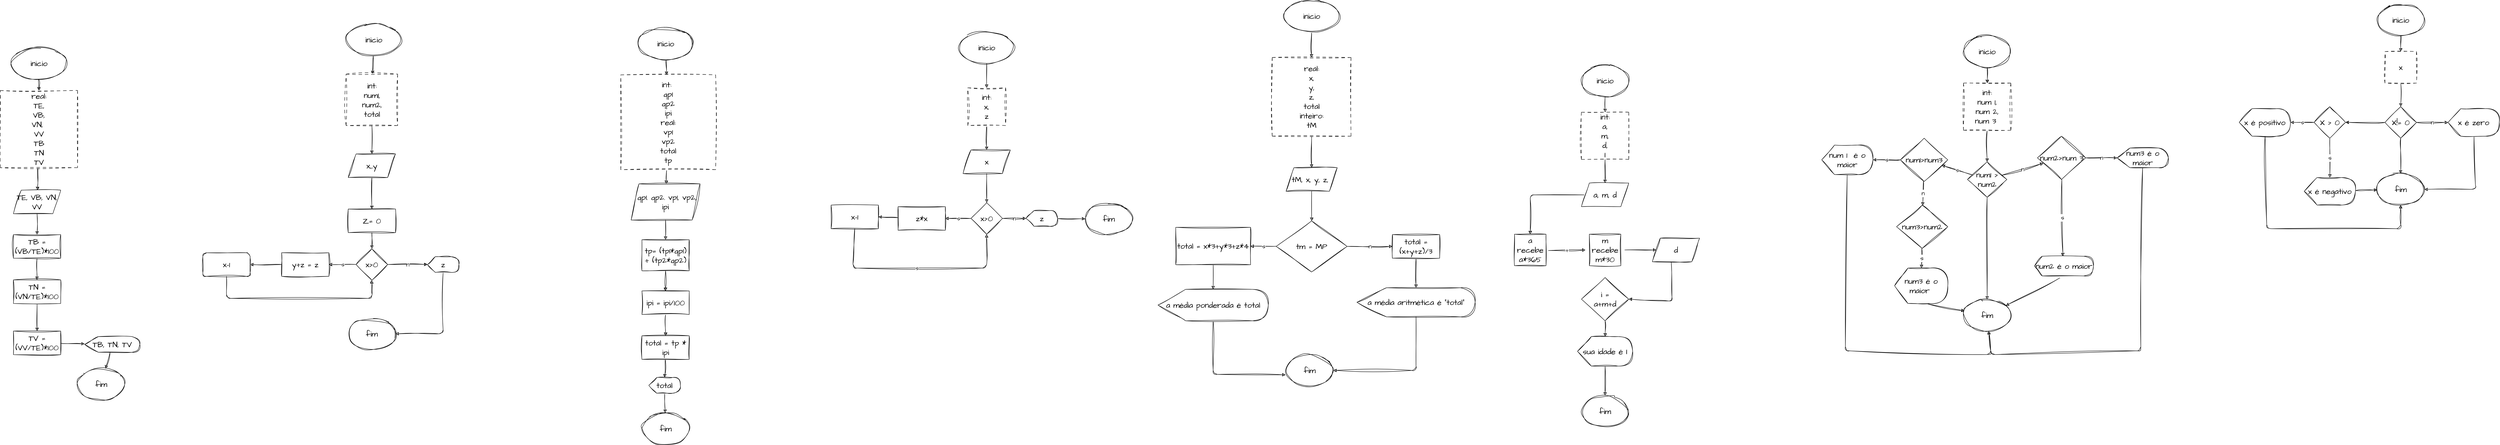 <mxfile>
    <diagram id="sGymPp60y_wfpJxGPHa7" name="Página-1">
        <mxGraphModel dx="8464" dy="2225" grid="1" gridSize="10" guides="1" tooltips="1" connect="1" arrows="1" fold="1" page="1" pageScale="1" pageWidth="827" pageHeight="1169" math="0" shadow="0">
            <root>
                <mxCell id="0"/>
                <mxCell id="1" parent="0"/>
                <mxCell id="48" value="" style="edgeStyle=none;sketch=1;hachureGap=4;jiggle=2;curveFitting=1;html=1;fontFamily=Architects Daughter;fontSource=https%3A%2F%2Ffonts.googleapis.com%2Fcss%3Ffamily%3DArchitects%2BDaughter;fontSize=16;" parent="1" source="24" target="47" edge="1">
                    <mxGeometry relative="1" as="geometry"/>
                </mxCell>
                <mxCell id="24" value="inicio" style="ellipse;whiteSpace=wrap;html=1;sketch=1;hachureGap=4;jiggle=2;curveFitting=1;fontFamily=Architects Daughter;fontSource=https%3A%2F%2Ffonts.googleapis.com%2Fcss%3Ffamily%3DArchitects%2BDaughter;fontSize=20;" parent="1" vertex="1">
                    <mxGeometry x="-210" y="-30" width="120" height="80" as="geometry"/>
                </mxCell>
                <mxCell id="25" value="fim" style="ellipse;whiteSpace=wrap;html=1;sketch=1;hachureGap=4;jiggle=2;curveFitting=1;fontFamily=Architects Daughter;fontSource=https%3A%2F%2Ffonts.googleapis.com%2Fcss%3Ffamily%3DArchitects%2BDaughter;fontSize=20;" parent="1" vertex="1">
                    <mxGeometry x="-210" y="400" width="120" height="80" as="geometry"/>
                </mxCell>
                <mxCell id="29" value="n" style="edgeStyle=none;sketch=1;hachureGap=4;jiggle=2;curveFitting=1;html=1;fontFamily=Architects Daughter;fontSource=https%3A%2F%2Ffonts.googleapis.com%2Fcss%3Ffamily%3DArchitects%2BDaughter;fontSize=16;" parent="1" source="31" edge="1">
                    <mxGeometry relative="1" as="geometry">
                        <mxPoint x="-30.0" y="270" as="targetPoint"/>
                    </mxGeometry>
                </mxCell>
                <mxCell id="30" value="" style="edgeStyle=none;sketch=1;hachureGap=4;jiggle=2;curveFitting=1;html=1;fontFamily=Architects Daughter;fontSource=https%3A%2F%2Ffonts.googleapis.com%2Fcss%3Ffamily%3DArchitects%2BDaughter;fontSize=16;" parent="1" source="31" target="25" edge="1">
                    <mxGeometry relative="1" as="geometry"/>
                </mxCell>
                <mxCell id="80" value="" style="edgeStyle=none;sketch=1;hachureGap=4;jiggle=2;curveFitting=1;html=1;fontFamily=Architects Daughter;fontSource=https%3A%2F%2Ffonts.googleapis.com%2Fcss%3Ffamily%3DArchitects%2BDaughter;fontSize=16;" parent="1" source="31" target="79" edge="1">
                    <mxGeometry relative="1" as="geometry"/>
                </mxCell>
                <mxCell id="31" value="X!= 0" style="rhombus;whiteSpace=wrap;html=1;sketch=1;hachureGap=4;jiggle=2;curveFitting=1;fontFamily=Architects Daughter;fontSource=https%3A%2F%2Ffonts.googleapis.com%2Fcss%3Ffamily%3DArchitects%2BDaughter;fontSize=20;" parent="1" vertex="1">
                    <mxGeometry x="-190" y="230" width="80" height="80" as="geometry"/>
                </mxCell>
                <mxCell id="58" value="" style="edgeStyle=none;sketch=1;hachureGap=4;jiggle=2;curveFitting=1;html=1;fontFamily=Architects Daughter;fontSource=https%3A%2F%2Ffonts.googleapis.com%2Fcss%3Ffamily%3DArchitects%2BDaughter;fontSize=16;" parent="1" source="43" edge="1">
                    <mxGeometry relative="1" as="geometry">
                        <mxPoint x="-150" y="480" as="targetPoint"/>
                        <Array as="points">
                            <mxPoint x="-490" y="540"/>
                            <mxPoint x="-150" y="540"/>
                        </Array>
                    </mxGeometry>
                </mxCell>
                <mxCell id="43" value="x é positivo" style="shape=display;whiteSpace=wrap;html=1;sketch=1;hachureGap=4;jiggle=2;curveFitting=1;fontFamily=Architects Daughter;fontSource=https%3A%2F%2Ffonts.googleapis.com%2Fcss%3Ffamily%3DArchitects%2BDaughter;fontSize=20;" parent="1" vertex="1">
                    <mxGeometry x="-560" y="235" width="130" height="70" as="geometry"/>
                </mxCell>
                <mxCell id="56" value="" style="edgeStyle=none;sketch=1;hachureGap=4;jiggle=2;curveFitting=1;html=1;fontFamily=Architects Daughter;fontSource=https%3A%2F%2Ffonts.googleapis.com%2Fcss%3Ffamily%3DArchitects%2BDaughter;fontSize=16;entryX=1;entryY=0.5;entryDx=0;entryDy=0;" parent="1" source="46" target="25" edge="1">
                    <mxGeometry relative="1" as="geometry">
                        <mxPoint x="35" y="390" as="targetPoint"/>
                        <Array as="points">
                            <mxPoint x="40" y="440"/>
                        </Array>
                    </mxGeometry>
                </mxCell>
                <mxCell id="46" value="x é zero" style="shape=display;whiteSpace=wrap;html=1;sketch=1;hachureGap=4;jiggle=2;curveFitting=1;fontFamily=Architects Daughter;fontSource=https%3A%2F%2Ffonts.googleapis.com%2Fcss%3Ffamily%3DArchitects%2BDaughter;fontSize=20;" parent="1" vertex="1">
                    <mxGeometry x="-30" y="235" width="130" height="70" as="geometry"/>
                </mxCell>
                <mxCell id="49" value="" style="edgeStyle=none;sketch=1;hachureGap=4;jiggle=2;curveFitting=1;html=1;fontFamily=Architects Daughter;fontSource=https%3A%2F%2Ffonts.googleapis.com%2Fcss%3Ffamily%3DArchitects%2BDaughter;fontSize=16;" parent="1" source="47" target="31" edge="1">
                    <mxGeometry relative="1" as="geometry"/>
                </mxCell>
                <mxCell id="47" value="x" style="whiteSpace=wrap;html=1;aspect=fixed;dashed=1;dashPattern=8 8;sketch=1;hachureGap=4;jiggle=2;curveFitting=1;fontFamily=Architects Daughter;fontSource=https%3A%2F%2Ffonts.googleapis.com%2Fcss%3Ffamily%3DArchitects%2BDaughter;fontSize=20;" parent="1" vertex="1">
                    <mxGeometry x="-190" y="90" width="80" height="80" as="geometry"/>
                </mxCell>
                <mxCell id="59" value="" style="edgeStyle=none;sketch=1;hachureGap=4;jiggle=2;curveFitting=1;html=1;fontFamily=Architects Daughter;fontSource=https%3A%2F%2Ffonts.googleapis.com%2Fcss%3Ffamily%3DArchitects%2BDaughter;fontSize=16;" parent="1" source="60" target="76" edge="1">
                    <mxGeometry relative="1" as="geometry"/>
                </mxCell>
                <mxCell id="60" value="inicio" style="ellipse;whiteSpace=wrap;html=1;sketch=1;hachureGap=4;jiggle=2;curveFitting=1;fontFamily=Architects Daughter;fontSource=https%3A%2F%2Ffonts.googleapis.com%2Fcss%3Ffamily%3DArchitects%2BDaughter;fontSize=20;" parent="1" vertex="1">
                    <mxGeometry x="-1260" y="50" width="120" height="80" as="geometry"/>
                </mxCell>
                <mxCell id="61" value="fim" style="ellipse;whiteSpace=wrap;html=1;sketch=1;hachureGap=4;jiggle=2;curveFitting=1;fontFamily=Architects Daughter;fontSource=https%3A%2F%2Ffonts.googleapis.com%2Fcss%3Ffamily%3DArchitects%2BDaughter;fontSize=20;" parent="1" vertex="1">
                    <mxGeometry x="-1260" y="720" width="120" height="80" as="geometry"/>
                </mxCell>
                <mxCell id="64" value="" style="edgeStyle=none;sketch=1;hachureGap=4;jiggle=2;curveFitting=1;html=1;fontFamily=Architects Daughter;fontSource=https%3A%2F%2Ffonts.googleapis.com%2Fcss%3Ffamily%3DArchitects%2BDaughter;fontSize=16;" parent="1" source="65" target="61" edge="1">
                    <mxGeometry relative="1" as="geometry"/>
                </mxCell>
                <mxCell id="91" value="s" style="edgeStyle=none;sketch=1;hachureGap=4;jiggle=2;curveFitting=1;html=1;fontFamily=Architects Daughter;fontSource=https%3A%2F%2Ffonts.googleapis.com%2Fcss%3Ffamily%3DArchitects%2BDaughter;fontSize=16;" parent="1" source="65" target="90" edge="1">
                    <mxGeometry relative="1" as="geometry"/>
                </mxCell>
                <mxCell id="104" value="n" style="edgeStyle=none;sketch=1;hachureGap=4;jiggle=2;curveFitting=1;html=1;fontFamily=Architects Daughter;fontSource=https%3A%2F%2Ffonts.googleapis.com%2Fcss%3Ffamily%3DArchitects%2BDaughter;fontSize=16;" parent="1" source="65" target="103" edge="1">
                    <mxGeometry relative="1" as="geometry"/>
                </mxCell>
                <mxCell id="65" value="num1 &amp;gt; num2" style="rhombus;whiteSpace=wrap;html=1;sketch=1;hachureGap=4;jiggle=2;curveFitting=1;fontFamily=Architects Daughter;fontSource=https%3A%2F%2Ffonts.googleapis.com%2Fcss%3Ffamily%3DArchitects%2BDaughter;fontSize=20;" parent="1" vertex="1">
                    <mxGeometry x="-1250" y="370" width="100" height="90" as="geometry"/>
                </mxCell>
                <mxCell id="75" value="" style="edgeStyle=none;sketch=1;hachureGap=4;jiggle=2;curveFitting=1;html=1;fontFamily=Architects Daughter;fontSource=https%3A%2F%2Ffonts.googleapis.com%2Fcss%3Ffamily%3DArchitects%2BDaughter;fontSize=16;" parent="1" source="76" target="65" edge="1">
                    <mxGeometry relative="1" as="geometry"/>
                </mxCell>
                <mxCell id="76" value="int: &lt;br&gt;num 1,&lt;br&gt;num 2, &lt;br&gt;num 3&amp;nbsp;" style="whiteSpace=wrap;html=1;aspect=fixed;dashed=1;dashPattern=8 8;sketch=1;hachureGap=4;jiggle=2;curveFitting=1;fontFamily=Architects Daughter;fontSource=https%3A%2F%2Ffonts.googleapis.com%2Fcss%3Ffamily%3DArchitects%2BDaughter;fontSize=20;" parent="1" vertex="1">
                    <mxGeometry x="-1260" y="170" width="120" height="120" as="geometry"/>
                </mxCell>
                <mxCell id="81" value="s" style="edgeStyle=none;sketch=1;hachureGap=4;jiggle=2;curveFitting=1;html=1;fontFamily=Architects Daughter;fontSource=https%3A%2F%2Ffonts.googleapis.com%2Fcss%3Ffamily%3DArchitects%2BDaughter;fontSize=16;" parent="1" source="79" target="43" edge="1">
                    <mxGeometry relative="1" as="geometry"/>
                </mxCell>
                <mxCell id="86" value="s" style="edgeStyle=none;sketch=1;hachureGap=4;jiggle=2;curveFitting=1;html=1;fontFamily=Architects Daughter;fontSource=https%3A%2F%2Ffonts.googleapis.com%2Fcss%3Ffamily%3DArchitects%2BDaughter;fontSize=16;" parent="1" source="79" target="85" edge="1">
                    <mxGeometry relative="1" as="geometry"/>
                </mxCell>
                <mxCell id="79" value="X &amp;gt; 0" style="rhombus;whiteSpace=wrap;html=1;sketch=1;hachureGap=4;jiggle=2;curveFitting=1;fontFamily=Architects Daughter;fontSource=https%3A%2F%2Ffonts.googleapis.com%2Fcss%3Ffamily%3DArchitects%2BDaughter;fontSize=20;" parent="1" vertex="1">
                    <mxGeometry x="-370" y="230" width="80" height="80" as="geometry"/>
                </mxCell>
                <mxCell id="87" value="" style="edgeStyle=none;sketch=1;hachureGap=4;jiggle=2;curveFitting=1;html=1;fontFamily=Architects Daughter;fontSource=https%3A%2F%2Ffonts.googleapis.com%2Fcss%3Ffamily%3DArchitects%2BDaughter;fontSize=16;" parent="1" source="85" target="25" edge="1">
                    <mxGeometry relative="1" as="geometry"/>
                </mxCell>
                <mxCell id="85" value="x é negativo" style="shape=display;whiteSpace=wrap;html=1;sketch=1;hachureGap=4;jiggle=2;curveFitting=1;fontFamily=Architects Daughter;fontSource=https%3A%2F%2Ffonts.googleapis.com%2Fcss%3Ffamily%3DArchitects%2BDaughter;fontSize=20;" parent="1" vertex="1">
                    <mxGeometry x="-395" y="410" width="130" height="70" as="geometry"/>
                </mxCell>
                <mxCell id="94" value="s" style="edgeStyle=none;sketch=1;hachureGap=4;jiggle=2;curveFitting=1;html=1;fontFamily=Architects Daughter;fontSource=https%3A%2F%2Ffonts.googleapis.com%2Fcss%3Ffamily%3DArchitects%2BDaughter;fontSize=16;" parent="1" source="90" target="111" edge="1">
                    <mxGeometry relative="1" as="geometry">
                        <mxPoint x="-1500" y="365" as="targetPoint"/>
                    </mxGeometry>
                </mxCell>
                <mxCell id="98" value="n" style="edgeStyle=none;sketch=1;hachureGap=4;jiggle=2;curveFitting=1;html=1;fontFamily=Architects Daughter;fontSource=https%3A%2F%2Ffonts.googleapis.com%2Fcss%3Ffamily%3DArchitects%2BDaughter;fontSize=16;" parent="1" source="90" target="97" edge="1">
                    <mxGeometry relative="1" as="geometry"/>
                </mxCell>
                <mxCell id="90" value="num1&amp;gt;num3" style="rhombus;whiteSpace=wrap;html=1;fontSize=20;fontFamily=Architects Daughter;sketch=1;hachureGap=4;jiggle=2;curveFitting=1;fontSource=https%3A%2F%2Ffonts.googleapis.com%2Fcss%3Ffamily%3DArchitects%2BDaughter;" parent="1" vertex="1">
                    <mxGeometry x="-1420" y="310" width="120" height="110" as="geometry"/>
                </mxCell>
                <mxCell id="100" value="s" style="edgeStyle=none;sketch=1;hachureGap=4;jiggle=2;curveFitting=1;html=1;fontFamily=Architects Daughter;fontSource=https%3A%2F%2Ffonts.googleapis.com%2Fcss%3Ffamily%3DArchitects%2BDaughter;fontSize=16;" parent="1" source="97" target="113" edge="1">
                    <mxGeometry relative="1" as="geometry">
                        <mxPoint x="-1370" y="620" as="targetPoint"/>
                    </mxGeometry>
                </mxCell>
                <mxCell id="97" value="num3&amp;gt;num2" style="rhombus;whiteSpace=wrap;html=1;fontSize=20;fontFamily=Architects Daughter;sketch=1;hachureGap=4;jiggle=2;curveFitting=1;fontSource=https%3A%2F%2Ffonts.googleapis.com%2Fcss%3Ffamily%3DArchitects%2BDaughter;" parent="1" vertex="1">
                    <mxGeometry x="-1430" y="480" width="130" height="110" as="geometry"/>
                </mxCell>
                <mxCell id="109" value="" style="edgeStyle=none;sketch=1;hachureGap=4;jiggle=2;curveFitting=1;html=1;fontFamily=Architects Daughter;fontSource=https%3A%2F%2Ffonts.googleapis.com%2Fcss%3Ffamily%3DArchitects%2BDaughter;fontSize=16;exitX=0.572;exitY=0.99;exitDx=0;exitDy=0;exitPerimeter=0;" parent="1" source="113" target="61" edge="1">
                    <mxGeometry relative="1" as="geometry">
                        <mxPoint x="-1360" y="720" as="sourcePoint"/>
                    </mxGeometry>
                </mxCell>
                <mxCell id="106" value="s" style="edgeStyle=none;sketch=1;hachureGap=4;jiggle=2;curveFitting=1;html=1;fontFamily=Architects Daughter;fontSource=https%3A%2F%2Ffonts.googleapis.com%2Fcss%3Ffamily%3DArchitects%2BDaughter;fontSize=16;entryX=0;entryY=0;entryDx=72.5;entryDy=0;entryPerimeter=0;" parent="1" source="103" target="116" edge="1">
                    <mxGeometry relative="1" as="geometry">
                        <mxPoint x="-1017.5" y="565" as="targetPoint"/>
                    </mxGeometry>
                </mxCell>
                <mxCell id="108" value="n" style="edgeStyle=none;sketch=1;hachureGap=4;jiggle=2;curveFitting=1;html=1;fontFamily=Architects Daughter;fontSource=https%3A%2F%2Ffonts.googleapis.com%2Fcss%3Ffamily%3DArchitects%2BDaughter;fontSize=16;entryX=0;entryY=0.5;entryDx=0;entryDy=0;entryPerimeter=0;" parent="1" source="103" target="114" edge="1">
                    <mxGeometry relative="1" as="geometry">
                        <mxPoint x="-870" y="360" as="targetPoint"/>
                    </mxGeometry>
                </mxCell>
                <mxCell id="103" value="num2&amp;gt;num 3" style="rhombus;whiteSpace=wrap;html=1;fontSize=20;fontFamily=Architects Daughter;sketch=1;hachureGap=4;jiggle=2;curveFitting=1;fontSource=https%3A%2F%2Ffonts.googleapis.com%2Fcss%3Ffamily%3DArchitects%2BDaughter;" parent="1" vertex="1">
                    <mxGeometry x="-1072.5" y="305" width="122.5" height="110" as="geometry"/>
                </mxCell>
                <mxCell id="110" value="" style="edgeStyle=none;sketch=1;hachureGap=4;jiggle=2;curveFitting=1;html=1;fontFamily=Architects Daughter;fontSource=https%3A%2F%2Ffonts.googleapis.com%2Fcss%3Ffamily%3DArchitects%2BDaughter;fontSize=16;exitX=0;exitY=0;exitDx=72.5;exitDy=50;exitPerimeter=0;" parent="1" source="116" target="61" edge="1">
                    <mxGeometry relative="1" as="geometry">
                        <mxPoint x="-1089.251" y="675" as="sourcePoint"/>
                    </mxGeometry>
                </mxCell>
                <mxCell id="119" value="" style="edgeStyle=none;sketch=1;hachureGap=4;jiggle=2;curveFitting=1;html=1;fontFamily=Architects Daughter;fontSource=https%3A%2F%2Ffonts.googleapis.com%2Fcss%3Ffamily%3DArchitects%2BDaughter;fontSize=16;" parent="1" source="111" target="61" edge="1">
                    <mxGeometry relative="1" as="geometry">
                        <mxPoint x="-1575" y="480" as="targetPoint"/>
                        <Array as="points">
                            <mxPoint x="-1560" y="850"/>
                            <mxPoint x="-1190" y="860"/>
                        </Array>
                    </mxGeometry>
                </mxCell>
                <mxCell id="111" value="num 1&amp;nbsp; é o maior" style="shape=display;whiteSpace=wrap;html=1;sketch=1;hachureGap=4;jiggle=2;curveFitting=1;fontFamily=Architects Daughter;fontSource=https%3A%2F%2Ffonts.googleapis.com%2Fcss%3Ffamily%3DArchitects%2BDaughter;fontSize=20;" parent="1" vertex="1">
                    <mxGeometry x="-1620" y="327.5" width="130" height="75" as="geometry"/>
                </mxCell>
                <mxCell id="113" value="num3 é o maior&amp;nbsp;" style="shape=display;whiteSpace=wrap;html=1;sketch=1;hachureGap=4;jiggle=2;curveFitting=1;fontFamily=Architects Daughter;fontSource=https%3A%2F%2Ffonts.googleapis.com%2Fcss%3Ffamily%3DArchitects%2BDaughter;fontSize=20;" parent="1" vertex="1">
                    <mxGeometry x="-1435" y="640" width="135" height="90" as="geometry"/>
                </mxCell>
                <mxCell id="121" value="" style="edgeStyle=none;sketch=1;hachureGap=4;jiggle=2;curveFitting=1;html=1;fontFamily=Architects Daughter;fontSource=https%3A%2F%2Ffonts.googleapis.com%2Fcss%3Ffamily%3DArchitects%2BDaughter;fontSize=16;" parent="1" source="114" target="61" edge="1">
                    <mxGeometry relative="1" as="geometry">
                        <mxPoint x="-1210" y="810" as="targetPoint"/>
                        <Array as="points">
                            <mxPoint x="-810" y="850"/>
                            <mxPoint x="-1190" y="860"/>
                        </Array>
                    </mxGeometry>
                </mxCell>
                <mxCell id="114" value="num3 é o maior" style="shape=display;whiteSpace=wrap;html=1;sketch=1;hachureGap=4;jiggle=2;curveFitting=1;fontFamily=Architects Daughter;fontSource=https%3A%2F%2Ffonts.googleapis.com%2Fcss%3Ffamily%3DArchitects%2BDaughter;fontSize=20;" parent="1" vertex="1">
                    <mxGeometry x="-870" y="335" width="130" height="50" as="geometry"/>
                </mxCell>
                <mxCell id="116" value="num2 é o maior" style="shape=display;whiteSpace=wrap;html=1;sketch=1;hachureGap=4;jiggle=2;curveFitting=1;fontFamily=Architects Daughter;fontSource=https%3A%2F%2Ffonts.googleapis.com%2Fcss%3Ffamily%3DArchitects%2BDaughter;fontSize=20;size=0.133;" parent="1" vertex="1">
                    <mxGeometry x="-1080" y="610" width="150" height="50" as="geometry"/>
                </mxCell>
                <mxCell id="122" value="" style="edgeStyle=none;sketch=1;hachureGap=4;jiggle=2;curveFitting=1;html=1;fontFamily=Architects Daughter;fontSource=https%3A%2F%2Ffonts.googleapis.com%2Fcss%3Ffamily%3DArchitects%2BDaughter;fontSize=16;" parent="1" source="123" target="130" edge="1">
                    <mxGeometry relative="1" as="geometry"/>
                </mxCell>
                <mxCell id="123" value="inicio" style="ellipse;whiteSpace=wrap;html=1;sketch=1;hachureGap=4;jiggle=2;curveFitting=1;fontFamily=Architects Daughter;fontSource=https%3A%2F%2Ffonts.googleapis.com%2Fcss%3Ffamily%3DArchitects%2BDaughter;fontSize=20;" parent="1" vertex="1">
                    <mxGeometry x="-2230" y="124" width="120" height="80" as="geometry"/>
                </mxCell>
                <mxCell id="124" value="fim" style="ellipse;whiteSpace=wrap;html=1;sketch=1;hachureGap=4;jiggle=2;curveFitting=1;fontFamily=Architects Daughter;fontSource=https%3A%2F%2Ffonts.googleapis.com%2Fcss%3Ffamily%3DArchitects%2BDaughter;fontSize=20;" parent="1" vertex="1">
                    <mxGeometry x="-2230" y="964" width="120" height="80" as="geometry"/>
                </mxCell>
                <mxCell id="175" value="" style="edgeStyle=none;sketch=1;hachureGap=4;jiggle=2;curveFitting=1;html=1;fontFamily=Architects Daughter;fontSource=https%3A%2F%2Ffonts.googleapis.com%2Fcss%3Ffamily%3DArchitects%2BDaughter;fontSize=16;" parent="1" source="130" target="172" edge="1">
                    <mxGeometry relative="1" as="geometry"/>
                </mxCell>
                <mxCell id="130" value="int: &lt;br&gt;a,&lt;br&gt;m, &lt;br&gt;d,&lt;br&gt;I" style="whiteSpace=wrap;html=1;aspect=fixed;dashed=1;dashPattern=8 8;sketch=1;hachureGap=4;jiggle=2;curveFitting=1;fontFamily=Architects Daughter;fontSource=https%3A%2F%2Ffonts.googleapis.com%2Fcss%3Ffamily%3DArchitects%2BDaughter;fontSize=20;" parent="1" vertex="1">
                    <mxGeometry x="-2230" y="244" width="120" height="120" as="geometry"/>
                </mxCell>
                <mxCell id="152" value="+" style="edgeStyle=none;sketch=1;hachureGap=4;jiggle=2;curveFitting=1;html=1;fontFamily=Architects Daughter;fontSource=https%3A%2F%2Ffonts.googleapis.com%2Fcss%3Ffamily%3DArchitects%2BDaughter;fontSize=16;exitX=1;exitY=0.75;exitDx=0;exitDy=0;entryX=0;entryY=0.5;entryDx=0;entryDy=0;" parent="1" edge="1">
                    <mxGeometry relative="1" as="geometry">
                        <mxPoint x="-2313.846" y="595.538" as="sourcePoint"/>
                        <mxPoint x="-2220" y="594" as="targetPoint"/>
                    </mxGeometry>
                </mxCell>
                <mxCell id="156" value="" style="edgeStyle=none;sketch=1;hachureGap=4;jiggle=2;curveFitting=1;html=1;fontFamily=Architects Daughter;fontSource=https%3A%2F%2Ffonts.googleapis.com%2Fcss%3Ffamily%3DArchitects%2BDaughter;fontSize=16;entryX=1;entryY=0.5;entryDx=0;entryDy=0;exitX=0.399;exitY=1.017;exitDx=0;exitDy=0;exitPerimeter=0;" parent="1" source="165" target="154" edge="1">
                    <mxGeometry relative="1" as="geometry">
                        <mxPoint x="-2000" y="634" as="sourcePoint"/>
                        <mxPoint x="-2000" y="714" as="targetPoint"/>
                        <Array as="points">
                            <mxPoint x="-2000" y="724"/>
                        </Array>
                    </mxGeometry>
                </mxCell>
                <mxCell id="160" value="" style="edgeStyle=none;sketch=1;hachureGap=4;jiggle=2;curveFitting=1;html=1;fontFamily=Architects Daughter;fontSource=https%3A%2F%2Ffonts.googleapis.com%2Fcss%3Ffamily%3DArchitects%2BDaughter;fontSize=16;" parent="1" source="153" target="124" edge="1">
                    <mxGeometry relative="1" as="geometry"/>
                </mxCell>
                <mxCell id="153" value="sua idade é I" style="shape=display;whiteSpace=wrap;html=1;sketch=1;hachureGap=4;jiggle=2;curveFitting=1;fontFamily=Architects Daughter;fontSource=https%3A%2F%2Ffonts.googleapis.com%2Fcss%3Ffamily%3DArchitects%2BDaughter;fontSize=20;" parent="1" vertex="1">
                    <mxGeometry x="-2240" y="814" width="140" height="75" as="geometry"/>
                </mxCell>
                <mxCell id="159" value="" style="edgeStyle=none;sketch=1;hachureGap=4;jiggle=2;curveFitting=1;html=1;fontFamily=Architects Daughter;fontSource=https%3A%2F%2Ffonts.googleapis.com%2Fcss%3Ffamily%3DArchitects%2BDaughter;fontSize=16;" parent="1" source="154" target="153" edge="1">
                    <mxGeometry relative="1" as="geometry"/>
                </mxCell>
                <mxCell id="154" value="i =&lt;br&gt;a+m+d" style="rhombus;whiteSpace=wrap;html=1;fontSize=20;fontFamily=Architects Daughter;sketch=1;hachureGap=4;jiggle=2;curveFitting=1;fontSource=https%3A%2F%2Ffonts.googleapis.com%2Fcss%3Ffamily%3DArchitects%2BDaughter;" parent="1" vertex="1">
                    <mxGeometry x="-2230" y="664" width="120" height="110" as="geometry"/>
                </mxCell>
                <mxCell id="166" value="" style="edgeStyle=none;sketch=1;hachureGap=4;jiggle=2;curveFitting=1;html=1;fontFamily=Architects Daughter;fontSource=https%3A%2F%2Ffonts.googleapis.com%2Fcss%3Ffamily%3DArchitects%2BDaughter;fontSize=16;" parent="1" target="165" edge="1">
                    <mxGeometry relative="1" as="geometry">
                        <mxPoint x="-2120" y="594" as="sourcePoint"/>
                    </mxGeometry>
                </mxCell>
                <mxCell id="165" value="d" style="shape=parallelogram;perimeter=parallelogramPerimeter;whiteSpace=wrap;html=1;fixedSize=1;sketch=1;hachureGap=4;jiggle=2;curveFitting=1;fontFamily=Architects Daughter;fontSource=https%3A%2F%2Ffonts.googleapis.com%2Fcss%3Ffamily%3DArchitects%2BDaughter;fontSize=20;" parent="1" vertex="1">
                    <mxGeometry x="-2050" y="564" width="120" height="60" as="geometry"/>
                </mxCell>
                <mxCell id="170" value="a recebe a*365" style="whiteSpace=wrap;html=1;aspect=fixed;sketch=1;hachureGap=4;jiggle=2;curveFitting=1;fontFamily=Architects Daughter;fontSource=https%3A%2F%2Ffonts.googleapis.com%2Fcss%3Ffamily%3DArchitects%2BDaughter;fontSize=20;" parent="1" vertex="1">
                    <mxGeometry x="-2400" y="554" width="80" height="80" as="geometry"/>
                </mxCell>
                <mxCell id="171" value="m recebe m*30" style="whiteSpace=wrap;html=1;aspect=fixed;sketch=1;hachureGap=4;jiggle=2;curveFitting=1;fontFamily=Architects Daughter;fontSource=https%3A%2F%2Ffonts.googleapis.com%2Fcss%3Ffamily%3DArchitects%2BDaughter;fontSize=20;" parent="1" vertex="1">
                    <mxGeometry x="-2210" y="554" width="80" height="80" as="geometry"/>
                </mxCell>
                <mxCell id="176" value="" style="edgeStyle=none;sketch=1;hachureGap=4;jiggle=2;curveFitting=1;html=1;fontFamily=Architects Daughter;fontSource=https%3A%2F%2Ffonts.googleapis.com%2Fcss%3Ffamily%3DArchitects%2BDaughter;fontSize=16;" parent="1" source="172" edge="1">
                    <mxGeometry relative="1" as="geometry">
                        <mxPoint x="-2360" y="554" as="targetPoint"/>
                        <Array as="points">
                            <mxPoint x="-2360" y="454"/>
                        </Array>
                    </mxGeometry>
                </mxCell>
                <mxCell id="172" value="a, m, d" style="shape=parallelogram;perimeter=parallelogramPerimeter;whiteSpace=wrap;html=1;fixedSize=1;sketch=1;hachureGap=4;jiggle=2;curveFitting=1;fontFamily=Architects Daughter;fontSource=https%3A%2F%2Ffonts.googleapis.com%2Fcss%3Ffamily%3DArchitects%2BDaughter;fontSize=20;" parent="1" vertex="1">
                    <mxGeometry x="-2230" y="424" width="120" height="60" as="geometry"/>
                </mxCell>
                <mxCell id="178" value="" style="edgeStyle=none;sketch=1;hachureGap=4;jiggle=2;curveFitting=1;html=1;fontFamily=Architects Daughter;fontSource=https%3A%2F%2Ffonts.googleapis.com%2Fcss%3Ffamily%3DArchitects%2BDaughter;fontSize=16;" parent="1" source="179" target="182" edge="1">
                    <mxGeometry relative="1" as="geometry"/>
                </mxCell>
                <mxCell id="179" value="inicio" style="ellipse;whiteSpace=wrap;html=1;sketch=1;hachureGap=4;jiggle=2;curveFitting=1;fontFamily=Architects Daughter;fontSource=https%3A%2F%2Ffonts.googleapis.com%2Fcss%3Ffamily%3DArchitects%2BDaughter;fontSize=20;" parent="1" vertex="1">
                    <mxGeometry x="-2985" y="-40" width="140" height="80" as="geometry"/>
                </mxCell>
                <mxCell id="180" value="fim" style="ellipse;whiteSpace=wrap;html=1;sketch=1;hachureGap=4;jiggle=2;curveFitting=1;fontFamily=Architects Daughter;fontSource=https%3A%2F%2Ffonts.googleapis.com%2Fcss%3Ffamily%3DArchitects%2BDaughter;fontSize=20;" parent="1" vertex="1">
                    <mxGeometry x="-2980" y="860" width="120" height="80" as="geometry"/>
                </mxCell>
                <mxCell id="181" value="" style="edgeStyle=none;sketch=1;hachureGap=4;jiggle=2;curveFitting=1;html=1;fontFamily=Architects Daughter;fontSource=https%3A%2F%2Ffonts.googleapis.com%2Fcss%3Ffamily%3DArchitects%2BDaughter;fontSize=16;" parent="1" source="182" target="194" edge="1">
                    <mxGeometry relative="1" as="geometry"/>
                </mxCell>
                <mxCell id="182" value="real: &lt;br&gt;x,&lt;br&gt;y, &lt;br&gt;z,&lt;br&gt;total&lt;br&gt;inteiro:&lt;br&gt;tM" style="whiteSpace=wrap;html=1;aspect=fixed;dashed=1;dashPattern=8 8;sketch=1;hachureGap=4;jiggle=2;curveFitting=1;fontFamily=Architects Daughter;fontSource=https%3A%2F%2Ffonts.googleapis.com%2Fcss%3Ffamily%3DArchitects%2BDaughter;fontSize=20;" parent="1" vertex="1">
                    <mxGeometry x="-3015" y="105" width="200" height="200" as="geometry"/>
                </mxCell>
                <mxCell id="199" value="" style="edgeStyle=none;sketch=1;hachureGap=4;jiggle=2;curveFitting=1;html=1;fontFamily=Architects Daughter;fontSource=https%3A%2F%2Ffonts.googleapis.com%2Fcss%3Ffamily%3DArchitects%2BDaughter;fontSize=16;entryX=0.5;entryY=0;entryDx=0;entryDy=0;" parent="1" source="194" target="195" edge="1">
                    <mxGeometry relative="1" as="geometry">
                        <mxPoint x="-2910" y="480" as="targetPoint"/>
                    </mxGeometry>
                </mxCell>
                <mxCell id="194" value="tM, x, y, z,&amp;nbsp;" style="shape=parallelogram;perimeter=parallelogramPerimeter;whiteSpace=wrap;html=1;fixedSize=1;sketch=1;hachureGap=4;jiggle=2;curveFitting=1;fontFamily=Architects Daughter;fontSource=https%3A%2F%2Ffonts.googleapis.com%2Fcss%3Ffamily%3DArchitects%2BDaughter;fontSize=20;" parent="1" vertex="1">
                    <mxGeometry x="-2980" y="385" width="130" height="60" as="geometry"/>
                </mxCell>
                <mxCell id="202" value="s" style="edgeStyle=none;sketch=1;hachureGap=4;jiggle=2;curveFitting=1;html=1;fontFamily=Architects Daughter;fontSource=https%3A%2F%2Ffonts.googleapis.com%2Fcss%3Ffamily%3DArchitects%2BDaughter;fontSize=16;" parent="1" source="195" target="201" edge="1">
                    <mxGeometry relative="1" as="geometry"/>
                </mxCell>
                <mxCell id="204" value="n" style="edgeStyle=none;sketch=1;hachureGap=4;jiggle=2;curveFitting=1;html=1;fontFamily=Architects Daughter;fontSource=https%3A%2F%2Ffonts.googleapis.com%2Fcss%3Ffamily%3DArchitects%2BDaughter;fontSize=16;" parent="1" source="195" target="203" edge="1">
                    <mxGeometry relative="1" as="geometry"/>
                </mxCell>
                <mxCell id="195" value="tm = MP" style="rhombus;whiteSpace=wrap;html=1;sketch=1;hachureGap=4;jiggle=2;curveFitting=1;fontFamily=Architects Daughter;fontSource=https%3A%2F%2Ffonts.googleapis.com%2Fcss%3Ffamily%3DArchitects%2BDaughter;fontSize=20;" parent="1" vertex="1">
                    <mxGeometry x="-3005" y="520" width="180" height="130" as="geometry"/>
                </mxCell>
                <mxCell id="213" value="" style="edgeStyle=none;sketch=1;hachureGap=4;jiggle=2;curveFitting=1;html=1;fontFamily=Architects Daughter;fontSource=https%3A%2F%2Ffonts.googleapis.com%2Fcss%3Ffamily%3DArchitects%2BDaughter;fontSize=16;" parent="1" source="201" target="212" edge="1">
                    <mxGeometry relative="1" as="geometry"/>
                </mxCell>
                <mxCell id="201" value="total = x*3+y*3+z*4" style="whiteSpace=wrap;html=1;fontSize=20;fontFamily=Architects Daughter;sketch=1;hachureGap=4;jiggle=2;curveFitting=1;fontSource=https%3A%2F%2Ffonts.googleapis.com%2Fcss%3Ffamily%3DArchitects%2BDaughter;" parent="1" vertex="1">
                    <mxGeometry x="-3260" y="536.5" width="190" height="95" as="geometry"/>
                </mxCell>
                <mxCell id="210" value="" style="edgeStyle=none;sketch=1;hachureGap=4;jiggle=2;curveFitting=1;html=1;fontFamily=Architects Daughter;fontSource=https%3A%2F%2Ffonts.googleapis.com%2Fcss%3Ffamily%3DArchitects%2BDaughter;fontSize=16;" parent="1" source="203" target="208" edge="1">
                    <mxGeometry relative="1" as="geometry"/>
                </mxCell>
                <mxCell id="203" value="total =(x+y+z)/3" style="whiteSpace=wrap;html=1;fontSize=20;fontFamily=Architects Daughter;sketch=1;hachureGap=4;jiggle=2;curveFitting=1;fontSource=https%3A%2F%2Ffonts.googleapis.com%2Fcss%3Ffamily%3DArchitects%2BDaughter;" parent="1" vertex="1">
                    <mxGeometry x="-2710" y="555" width="120" height="60" as="geometry"/>
                </mxCell>
                <mxCell id="217" value="" style="edgeStyle=none;sketch=1;hachureGap=4;jiggle=2;curveFitting=1;html=1;fontFamily=Architects Daughter;fontSource=https%3A%2F%2Ffonts.googleapis.com%2Fcss%3Ffamily%3DArchitects%2BDaughter;fontSize=16;entryX=1;entryY=0.5;entryDx=0;entryDy=0;" parent="1" source="208" target="180" edge="1">
                    <mxGeometry relative="1" as="geometry">
                        <mxPoint x="-2650" y="870" as="targetPoint"/>
                        <Array as="points">
                            <mxPoint x="-2650" y="900"/>
                        </Array>
                    </mxGeometry>
                </mxCell>
                <mxCell id="208" value="a média aritmética é &quot;total&quot;" style="shape=display;whiteSpace=wrap;html=1;sketch=1;hachureGap=4;jiggle=2;curveFitting=1;fontFamily=Architects Daughter;fontSource=https%3A%2F%2Ffonts.googleapis.com%2Fcss%3Ffamily%3DArchitects%2BDaughter;fontSize=20;" parent="1" vertex="1">
                    <mxGeometry x="-2800" y="690" width="300" height="74" as="geometry"/>
                </mxCell>
                <mxCell id="215" value="" style="edgeStyle=none;sketch=1;hachureGap=4;jiggle=2;curveFitting=1;html=1;fontFamily=Architects Daughter;fontSource=https%3A%2F%2Ffonts.googleapis.com%2Fcss%3Ffamily%3DArchitects%2BDaughter;fontSize=16;entryX=-0.012;entryY=0.64;entryDx=0;entryDy=0;entryPerimeter=0;" parent="1" source="212" target="180" edge="1">
                    <mxGeometry relative="1" as="geometry">
                        <mxPoint x="-3165" y="864.0" as="targetPoint"/>
                        <Array as="points">
                            <mxPoint x="-3165" y="910"/>
                        </Array>
                    </mxGeometry>
                </mxCell>
                <mxCell id="212" value="a média ponderada é total" style="shape=display;whiteSpace=wrap;html=1;sketch=1;hachureGap=4;jiggle=2;curveFitting=1;fontFamily=Architects Daughter;fontSource=https%3A%2F%2Ffonts.googleapis.com%2Fcss%3Ffamily%3DArchitects%2BDaughter;fontSize=20;" parent="1" vertex="1">
                    <mxGeometry x="-3305" y="694" width="280" height="80" as="geometry"/>
                </mxCell>
                <mxCell id="220" value="" style="edgeStyle=none;sketch=1;hachureGap=4;jiggle=2;curveFitting=1;html=1;fontFamily=Architects Daughter;fontSource=https%3A%2F%2Ffonts.googleapis.com%2Fcss%3Ffamily%3DArchitects%2BDaughter;fontSize=16;" parent="1" source="221" target="224" edge="1">
                    <mxGeometry relative="1" as="geometry"/>
                </mxCell>
                <mxCell id="221" value="inicio" style="ellipse;whiteSpace=wrap;html=1;sketch=1;hachureGap=4;jiggle=2;curveFitting=1;fontFamily=Architects Daughter;fontSource=https%3A%2F%2Ffonts.googleapis.com%2Fcss%3Ffamily%3DArchitects%2BDaughter;fontSize=20;" parent="1" vertex="1">
                    <mxGeometry x="-3810" y="40" width="140" height="80" as="geometry"/>
                </mxCell>
                <mxCell id="222" value="fim" style="ellipse;whiteSpace=wrap;html=1;sketch=1;hachureGap=4;jiggle=2;curveFitting=1;fontFamily=Architects Daughter;fontSource=https%3A%2F%2Ffonts.googleapis.com%2Fcss%3Ffamily%3DArchitects%2BDaughter;fontSize=20;" parent="1" vertex="1">
                    <mxGeometry x="-3490" y="475" width="120" height="80" as="geometry"/>
                </mxCell>
                <mxCell id="240" value="" style="edgeStyle=none;sketch=1;hachureGap=4;jiggle=2;curveFitting=1;html=1;fontFamily=Architects Daughter;fontSource=https%3A%2F%2Ffonts.googleapis.com%2Fcss%3Ffamily%3DArchitects%2BDaughter;fontSize=16;" parent="1" source="224" target="239" edge="1">
                    <mxGeometry relative="1" as="geometry"/>
                </mxCell>
                <mxCell id="224" value="int: &lt;br&gt;x,&lt;br&gt;z" style="whiteSpace=wrap;html=1;aspect=fixed;dashed=1;dashPattern=8 8;sketch=1;hachureGap=4;jiggle=2;curveFitting=1;fontFamily=Architects Daughter;fontSource=https%3A%2F%2Ffonts.googleapis.com%2Fcss%3Ffamily%3DArchitects%2BDaughter;fontSize=20;" parent="1" vertex="1">
                    <mxGeometry x="-3788" y="182" width="96" height="96" as="geometry"/>
                </mxCell>
                <mxCell id="243" value="s" style="edgeStyle=none;sketch=1;hachureGap=4;jiggle=2;curveFitting=1;html=1;fontFamily=Architects Daughter;fontSource=https%3A%2F%2Ffonts.googleapis.com%2Fcss%3Ffamily%3DArchitects%2BDaughter;fontSize=16;exitX=0;exitY=0.5;exitDx=0;exitDy=0;" parent="1" source="250" target="242" edge="1">
                    <mxGeometry relative="1" as="geometry">
                        <mxPoint x="-3790" y="514" as="sourcePoint"/>
                    </mxGeometry>
                </mxCell>
                <mxCell id="241" value="" style="edgeStyle=none;sketch=1;hachureGap=4;jiggle=2;curveFitting=1;html=1;fontFamily=Architects Daughter;fontSource=https%3A%2F%2Ffonts.googleapis.com%2Fcss%3Ffamily%3DArchitects%2BDaughter;fontSize=16;entryX=0.5;entryY=0;entryDx=0;entryDy=0;" parent="1" source="239" target="250" edge="1">
                    <mxGeometry relative="1" as="geometry">
                        <mxPoint x="-3743.611" y="474" as="targetPoint"/>
                    </mxGeometry>
                </mxCell>
                <mxCell id="239" value="x" style="shape=parallelogram;perimeter=parallelogramPerimeter;whiteSpace=wrap;html=1;fixedSize=1;sketch=1;hachureGap=4;jiggle=2;curveFitting=1;fontFamily=Architects Daughter;fontSource=https%3A%2F%2Ffonts.googleapis.com%2Fcss%3Ffamily%3DArchitects%2BDaughter;fontSize=20;" parent="1" vertex="1">
                    <mxGeometry x="-3800" y="340" width="120" height="60" as="geometry"/>
                </mxCell>
                <mxCell id="245" value="" style="edgeStyle=none;sketch=1;hachureGap=4;jiggle=2;curveFitting=1;html=1;fontFamily=Architects Daughter;fontSource=https%3A%2F%2Ffonts.googleapis.com%2Fcss%3Ffamily%3DArchitects%2BDaughter;fontSize=16;entryX=1;entryY=0.5;entryDx=0;entryDy=0;" parent="1" source="242" target="247" edge="1">
                    <mxGeometry relative="1" as="geometry">
                        <mxPoint x="-4045" y="514" as="targetPoint"/>
                    </mxGeometry>
                </mxCell>
                <mxCell id="242" value="z*x" style="whiteSpace=wrap;html=1;fontSize=20;fontFamily=Architects Daughter;sketch=1;hachureGap=4;jiggle=2;curveFitting=1;fontSource=https%3A%2F%2Ffonts.googleapis.com%2Fcss%3Ffamily%3DArchitects%2BDaughter;" parent="1" vertex="1">
                    <mxGeometry x="-3965" y="484" width="120" height="60" as="geometry"/>
                </mxCell>
                <mxCell id="246" value="s" style="edgeStyle=none;sketch=1;hachureGap=4;jiggle=2;curveFitting=1;html=1;fontFamily=Architects Daughter;fontSource=https%3A%2F%2Ffonts.googleapis.com%2Fcss%3Ffamily%3DArchitects%2BDaughter;fontSize=16;exitX=0.5;exitY=1;exitDx=0;exitDy=0;entryX=0.5;entryY=1;entryDx=0;entryDy=0;" parent="1" source="247" target="250" edge="1">
                    <mxGeometry relative="1" as="geometry">
                        <mxPoint x="-4089.048" y="544" as="sourcePoint"/>
                        <mxPoint x="-3740" y="550" as="targetPoint"/>
                        <Array as="points">
                            <mxPoint x="-4080" y="640"/>
                            <mxPoint x="-3740" y="640"/>
                        </Array>
                    </mxGeometry>
                </mxCell>
                <mxCell id="247" value="x-1" style="whiteSpace=wrap;html=1;fontSize=20;fontFamily=Architects Daughter;sketch=1;hachureGap=4;jiggle=2;curveFitting=1;fontSource=https%3A%2F%2Ffonts.googleapis.com%2Fcss%3Ffamily%3DArchitects%2BDaughter;" parent="1" vertex="1">
                    <mxGeometry x="-4135" y="480" width="120" height="60" as="geometry"/>
                </mxCell>
                <mxCell id="252" value="n" style="edgeStyle=none;sketch=1;hachureGap=4;jiggle=2;curveFitting=1;html=1;fontFamily=Architects Daughter;fontSource=https%3A%2F%2Ffonts.googleapis.com%2Fcss%3Ffamily%3DArchitects%2BDaughter;fontSize=16;entryX=0;entryY=0.5;entryDx=0;entryDy=0;entryPerimeter=0;" parent="1" source="250" target="253" edge="1">
                    <mxGeometry relative="1" as="geometry">
                        <mxPoint x="-3663.668" y="527.664" as="targetPoint"/>
                    </mxGeometry>
                </mxCell>
                <mxCell id="250" value="x&amp;gt;0" style="rhombus;whiteSpace=wrap;html=1;sketch=1;hachureGap=4;jiggle=2;curveFitting=1;fontFamily=Architects Daughter;fontSource=https%3A%2F%2Ffonts.googleapis.com%2Fcss%3Ffamily%3DArchitects%2BDaughter;fontSize=20;" parent="1" vertex="1">
                    <mxGeometry x="-3780" y="474" width="80" height="80" as="geometry"/>
                </mxCell>
                <mxCell id="254" value="" style="edgeStyle=none;sketch=1;hachureGap=4;jiggle=2;curveFitting=1;html=1;fontFamily=Architects Daughter;fontSource=https%3A%2F%2Ffonts.googleapis.com%2Fcss%3Ffamily%3DArchitects%2BDaughter;fontSize=16;" parent="1" source="253" target="222" edge="1">
                    <mxGeometry relative="1" as="geometry"/>
                </mxCell>
                <mxCell id="253" value="z" style="shape=display;whiteSpace=wrap;html=1;sketch=1;hachureGap=4;jiggle=2;curveFitting=1;fontFamily=Architects Daughter;fontSource=https%3A%2F%2Ffonts.googleapis.com%2Fcss%3Ffamily%3DArchitects%2BDaughter;fontSize=20;" parent="1" vertex="1">
                    <mxGeometry x="-3640" y="494" width="80" height="40" as="geometry"/>
                </mxCell>
                <mxCell id="283" value="" style="edgeStyle=none;sketch=1;hachureGap=4;jiggle=2;curveFitting=1;html=1;fontFamily=Architects Daughter;fontSource=https%3A%2F%2Ffonts.googleapis.com%2Fcss%3Ffamily%3DArchitects%2BDaughter;fontSize=16;" edge="1" parent="1" source="284" target="287">
                    <mxGeometry relative="1" as="geometry"/>
                </mxCell>
                <mxCell id="284" value="inicio" style="ellipse;whiteSpace=wrap;html=1;sketch=1;hachureGap=4;jiggle=2;curveFitting=1;fontFamily=Architects Daughter;fontSource=https%3A%2F%2Ffonts.googleapis.com%2Fcss%3Ffamily%3DArchitects%2BDaughter;fontSize=20;" vertex="1" parent="1">
                    <mxGeometry x="-5366.25" y="20" width="140" height="80" as="geometry"/>
                </mxCell>
                <mxCell id="285" value="fim" style="ellipse;whiteSpace=wrap;html=1;sketch=1;hachureGap=4;jiggle=2;curveFitting=1;fontFamily=Architects Daughter;fontSource=https%3A%2F%2Ffonts.googleapis.com%2Fcss%3Ffamily%3DArchitects%2BDaughter;fontSize=20;" vertex="1" parent="1">
                    <mxGeometry x="-5360.87" y="767" width="120" height="80" as="geometry"/>
                </mxCell>
                <mxCell id="314" value="" style="edgeStyle=none;sketch=1;hachureGap=4;jiggle=2;curveFitting=1;html=1;fontFamily=Architects Daughter;fontSource=https%3A%2F%2Ffonts.googleapis.com%2Fcss%3Ffamily%3DArchitects%2BDaughter;fontSize=16;" edge="1" parent="1" source="287" target="313">
                    <mxGeometry relative="1" as="geometry"/>
                </mxCell>
                <mxCell id="287" value="int: &lt;br&gt;num1,&lt;br&gt;num2,&lt;br&gt;total" style="whiteSpace=wrap;html=1;aspect=fixed;dashed=1;dashPattern=8 8;sketch=1;hachureGap=4;jiggle=2;curveFitting=1;fontFamily=Architects Daughter;fontSource=https%3A%2F%2Ffonts.googleapis.com%2Fcss%3Ffamily%3DArchitects%2BDaughter;fontSize=20;" vertex="1" parent="1">
                    <mxGeometry x="-5366.25" y="147.25" width="130.75" height="130.75" as="geometry"/>
                </mxCell>
                <mxCell id="298" value="" style="edgeStyle=none;sketch=1;hachureGap=4;jiggle=2;curveFitting=1;html=1;fontFamily=Architects Daughter;fontSource=https%3A%2F%2Ffonts.googleapis.com%2Fcss%3Ffamily%3DArchitects%2BDaughter;fontSize=16;" edge="1" parent="1" source="299" target="302">
                    <mxGeometry relative="1" as="geometry"/>
                </mxCell>
                <mxCell id="299" value="inicio" style="ellipse;whiteSpace=wrap;html=1;sketch=1;hachureGap=4;jiggle=2;curveFitting=1;fontFamily=Architects Daughter;fontSource=https%3A%2F%2Ffonts.googleapis.com%2Fcss%3Ffamily%3DArchitects%2BDaughter;fontSize=20;" vertex="1" parent="1">
                    <mxGeometry x="-4625.25" y="30" width="140" height="80" as="geometry"/>
                </mxCell>
                <mxCell id="300" value="fim" style="ellipse;whiteSpace=wrap;html=1;sketch=1;hachureGap=4;jiggle=2;curveFitting=1;fontFamily=Architects Daughter;fontSource=https%3A%2F%2Ffonts.googleapis.com%2Fcss%3Ffamily%3DArchitects%2BDaughter;fontSize=20;" vertex="1" parent="1">
                    <mxGeometry x="-4615.25" y="1008" width="120" height="80" as="geometry"/>
                </mxCell>
                <mxCell id="301" value="" style="edgeStyle=none;sketch=1;hachureGap=4;jiggle=2;curveFitting=1;html=1;fontFamily=Architects Daughter;fontSource=https%3A%2F%2Ffonts.googleapis.com%2Fcss%3Ffamily%3DArchitects%2BDaughter;fontSize=16;" edge="1" parent="1" source="302" target="303">
                    <mxGeometry relative="1" as="geometry"/>
                </mxCell>
                <mxCell id="302" value="int:&amp;nbsp;&lt;br&gt;qp1&lt;br&gt;qp2&lt;br&gt;ipi&lt;br&gt;real:&lt;br&gt;vp1&lt;br&gt;vp2&lt;br&gt;total&lt;br&gt;tp" style="whiteSpace=wrap;html=1;aspect=fixed;dashed=1;dashPattern=8 8;sketch=1;hachureGap=4;jiggle=2;curveFitting=1;fontFamily=Architects Daughter;fontSource=https%3A%2F%2Ffonts.googleapis.com%2Fcss%3Ffamily%3DArchitects%2BDaughter;fontSize=20;" vertex="1" parent="1">
                    <mxGeometry x="-4669" y="149.25" width="240.75" height="240.75" as="geometry"/>
                </mxCell>
                <mxCell id="303" value="&amp;nbsp;qp1. qp2. vp1, vp2, ipi" style="shape=parallelogram;perimeter=parallelogramPerimeter;whiteSpace=wrap;html=1;fixedSize=1;sketch=1;hachureGap=4;jiggle=2;curveFitting=1;fontFamily=Architects Daughter;fontSource=https%3A%2F%2Ffonts.googleapis.com%2Fcss%3Ffamily%3DArchitects%2BDaughter;fontSize=20;" vertex="1" parent="1">
                    <mxGeometry x="-4642.75" y="426" width="175" height="92" as="geometry"/>
                </mxCell>
                <mxCell id="304" value="" style="edgeStyle=none;sketch=1;hachureGap=4;jiggle=2;curveFitting=1;html=1;fontFamily=Architects Daughter;fontSource=https%3A%2F%2Ffonts.googleapis.com%2Fcss%3Ffamily%3DArchitects%2BDaughter;fontSize=16;exitX=0.5;exitY=1;exitDx=0;exitDy=0;" edge="1" parent="1" source="303" target="306">
                    <mxGeometry relative="1" as="geometry">
                        <mxPoint x="-4554.75" y="628" as="sourcePoint"/>
                    </mxGeometry>
                </mxCell>
                <mxCell id="305" value="" style="edgeStyle=none;sketch=1;hachureGap=4;jiggle=2;curveFitting=1;html=1;fontFamily=Architects Daughter;fontSource=https%3A%2F%2Ffonts.googleapis.com%2Fcss%3Ffamily%3DArchitects%2BDaughter;fontSize=16;" edge="1" parent="1" source="306" target="310">
                    <mxGeometry relative="1" as="geometry"/>
                </mxCell>
                <mxCell id="306" value="tp= (tp1*qp1) + (tp2*qp2)" style="whiteSpace=wrap;html=1;fontSize=20;fontFamily=Architects Daughter;sketch=1;hachureGap=4;jiggle=2;curveFitting=1;fontSource=https%3A%2F%2Ffonts.googleapis.com%2Fcss%3Ffamily%3DArchitects%2BDaughter;" vertex="1" parent="1">
                    <mxGeometry x="-4615.25" y="568" width="120" height="79" as="geometry"/>
                </mxCell>
                <mxCell id="307" value="" style="edgeStyle=none;sketch=1;hachureGap=4;jiggle=2;curveFitting=1;html=1;fontFamily=Architects Daughter;fontSource=https%3A%2F%2Ffonts.googleapis.com%2Fcss%3Ffamily%3DArchitects%2BDaughter;fontSize=16;" edge="1" parent="1" source="308" target="312">
                    <mxGeometry relative="1" as="geometry"/>
                </mxCell>
                <mxCell id="308" value="total = tp * ipi" style="whiteSpace=wrap;html=1;fontSize=20;fontFamily=Architects Daughter;sketch=1;hachureGap=4;jiggle=2;curveFitting=1;fontSource=https%3A%2F%2Ffonts.googleapis.com%2Fcss%3Ffamily%3DArchitects%2BDaughter;" vertex="1" parent="1">
                    <mxGeometry x="-4615.25" y="812" width="120" height="60" as="geometry"/>
                </mxCell>
                <mxCell id="309" value="" style="edgeStyle=none;sketch=1;hachureGap=4;jiggle=2;curveFitting=1;html=1;fontFamily=Architects Daughter;fontSource=https%3A%2F%2Ffonts.googleapis.com%2Fcss%3Ffamily%3DArchitects%2BDaughter;fontSize=16;" edge="1" parent="1" source="310" target="308">
                    <mxGeometry relative="1" as="geometry"/>
                </mxCell>
                <mxCell id="310" value="ipi = ipi/100" style="whiteSpace=wrap;html=1;fontSize=20;fontFamily=Architects Daughter;sketch=1;hachureGap=4;jiggle=2;curveFitting=1;fontSource=https%3A%2F%2Ffonts.googleapis.com%2Fcss%3Ffamily%3DArchitects%2BDaughter;" vertex="1" parent="1">
                    <mxGeometry x="-4615.25" y="698" width="120" height="60" as="geometry"/>
                </mxCell>
                <mxCell id="311" value="" style="edgeStyle=none;sketch=1;hachureGap=4;jiggle=2;curveFitting=1;html=1;fontFamily=Architects Daughter;fontSource=https%3A%2F%2Ffonts.googleapis.com%2Fcss%3Ffamily%3DArchitects%2BDaughter;fontSize=16;" edge="1" parent="1" source="312" target="300">
                    <mxGeometry relative="1" as="geometry"/>
                </mxCell>
                <mxCell id="312" value="total" style="shape=display;whiteSpace=wrap;html=1;sketch=1;hachureGap=4;jiggle=2;curveFitting=1;fontFamily=Architects Daughter;fontSource=https%3A%2F%2Ffonts.googleapis.com%2Fcss%3Ffamily%3DArchitects%2BDaughter;fontSize=20;" vertex="1" parent="1">
                    <mxGeometry x="-4597.75" y="918" width="80" height="40" as="geometry"/>
                </mxCell>
                <mxCell id="356" value="" style="edgeStyle=none;sketch=1;hachureGap=4;jiggle=2;curveFitting=1;html=1;fontFamily=Architects Daughter;fontSource=https%3A%2F%2Ffonts.googleapis.com%2Fcss%3Ffamily%3DArchitects%2BDaughter;fontSize=16;" edge="1" parent="1" source="313" target="355">
                    <mxGeometry relative="1" as="geometry"/>
                </mxCell>
                <mxCell id="313" value="x,,y" style="shape=parallelogram;perimeter=parallelogramPerimeter;whiteSpace=wrap;html=1;fixedSize=1;fontSize=20;fontFamily=Architects Daughter;sketch=1;hachureGap=4;jiggle=2;curveFitting=1;fontSource=https%3A%2F%2Ffonts.googleapis.com%2Fcss%3Ffamily%3DArchitects%2BDaughter;" vertex="1" parent="1">
                    <mxGeometry x="-5360.875" y="350.005" width="120" height="60" as="geometry"/>
                </mxCell>
                <mxCell id="318" value="s" style="edgeStyle=none;sketch=1;hachureGap=4;jiggle=2;curveFitting=1;html=1;fontFamily=Architects Daughter;fontSource=https%3A%2F%2Ffonts.googleapis.com%2Fcss%3Ffamily%3DArchitects%2BDaughter;fontSize=16;" edge="1" parent="1" source="315" target="317">
                    <mxGeometry relative="1" as="geometry"/>
                </mxCell>
                <mxCell id="323" value="n" style="edgeStyle=none;sketch=1;hachureGap=4;jiggle=2;curveFitting=1;html=1;fontFamily=Architects Daughter;fontSource=https%3A%2F%2Ffonts.googleapis.com%2Fcss%3Ffamily%3DArchitects%2BDaughter;fontSize=16;entryX=0;entryY=0.5;entryDx=0;entryDy=0;entryPerimeter=0;" edge="1" parent="1" source="315" target="325">
                    <mxGeometry relative="1" as="geometry">
                        <mxPoint x="-5180.875" y="631.005" as="targetPoint"/>
                    </mxGeometry>
                </mxCell>
                <mxCell id="315" value="x&amp;gt;0" style="rhombus;whiteSpace=wrap;html=1;fontSize=20;fontFamily=Architects Daughter;sketch=1;hachureGap=4;jiggle=2;curveFitting=1;fontSource=https%3A%2F%2Ffonts.googleapis.com%2Fcss%3Ffamily%3DArchitects%2BDaughter;" vertex="1" parent="1">
                    <mxGeometry x="-5340.875" y="591.005" width="80" height="80" as="geometry"/>
                </mxCell>
                <mxCell id="320" value="" style="edgeStyle=none;sketch=1;hachureGap=4;jiggle=2;curveFitting=1;html=1;fontFamily=Architects Daughter;fontSource=https%3A%2F%2Ffonts.googleapis.com%2Fcss%3Ffamily%3DArchitects%2BDaughter;fontSize=16;" edge="1" parent="1" source="317" target="319">
                    <mxGeometry relative="1" as="geometry"/>
                </mxCell>
                <mxCell id="317" value="y+z = z" style="whiteSpace=wrap;html=1;fontSize=20;fontFamily=Architects Daughter;sketch=1;hachureGap=4;jiggle=2;curveFitting=1;fontSource=https%3A%2F%2Ffonts.googleapis.com%2Fcss%3Ffamily%3DArchitects%2BDaughter;" vertex="1" parent="1">
                    <mxGeometry x="-5529.995" y="601.015" width="120" height="60" as="geometry"/>
                </mxCell>
                <mxCell id="321" style="edgeStyle=none;sketch=1;hachureGap=4;jiggle=2;curveFitting=1;html=1;entryX=0.5;entryY=1;entryDx=0;entryDy=0;fontFamily=Architects Daughter;fontSource=https%3A%2F%2Ffonts.googleapis.com%2Fcss%3Ffamily%3DArchitects%2BDaughter;fontSize=16;" edge="1" parent="1" source="319" target="315">
                    <mxGeometry relative="1" as="geometry">
                        <Array as="points">
                            <mxPoint x="-5670" y="717"/>
                            <mxPoint x="-5300" y="717"/>
                        </Array>
                    </mxGeometry>
                </mxCell>
                <mxCell id="319" value="x-1" style="rounded=1;whiteSpace=wrap;html=1;fontSize=20;fontFamily=Architects Daughter;sketch=1;hachureGap=4;jiggle=2;curveFitting=1;fontSource=https%3A%2F%2Ffonts.googleapis.com%2Fcss%3Ffamily%3DArchitects%2BDaughter;" vertex="1" parent="1">
                    <mxGeometry x="-5729.995" y="601.015" width="120" height="60" as="geometry"/>
                </mxCell>
                <mxCell id="326" style="edgeStyle=none;sketch=1;hachureGap=4;jiggle=2;curveFitting=1;html=1;entryX=1;entryY=0.5;entryDx=0;entryDy=0;fontFamily=Architects Daughter;fontSource=https%3A%2F%2Ffonts.googleapis.com%2Fcss%3Ffamily%3DArchitects%2BDaughter;fontSize=16;" edge="1" parent="1" source="325" target="285">
                    <mxGeometry relative="1" as="geometry">
                        <Array as="points">
                            <mxPoint x="-5120" y="807"/>
                        </Array>
                    </mxGeometry>
                </mxCell>
                <mxCell id="325" value="z" style="shape=display;whiteSpace=wrap;html=1;sketch=1;hachureGap=4;jiggle=2;curveFitting=1;fontFamily=Architects Daughter;fontSource=https%3A%2F%2Ffonts.googleapis.com%2Fcss%3Ffamily%3DArchitects%2BDaughter;fontSize=20;" vertex="1" parent="1">
                    <mxGeometry x="-5160" y="611" width="80" height="40" as="geometry"/>
                </mxCell>
                <mxCell id="327" value="" style="edgeStyle=none;sketch=1;hachureGap=4;jiggle=2;curveFitting=1;html=1;fontFamily=Architects Daughter;fontSource=https%3A%2F%2Ffonts.googleapis.com%2Fcss%3Ffamily%3DArchitects%2BDaughter;fontSize=16;" edge="1" parent="1" source="328" target="331">
                    <mxGeometry relative="1" as="geometry"/>
                </mxCell>
                <mxCell id="328" value="inicio" style="ellipse;whiteSpace=wrap;html=1;sketch=1;hachureGap=4;jiggle=2;curveFitting=1;fontFamily=Architects Daughter;fontSource=https%3A%2F%2Ffonts.googleapis.com%2Fcss%3Ffamily%3DArchitects%2BDaughter;fontSize=20;" vertex="1" parent="1">
                    <mxGeometry x="-6216.26" y="80" width="140" height="80" as="geometry"/>
                </mxCell>
                <mxCell id="329" value="fim" style="ellipse;whiteSpace=wrap;html=1;sketch=1;hachureGap=4;jiggle=2;curveFitting=1;fontFamily=Architects Daughter;fontSource=https%3A%2F%2Ffonts.googleapis.com%2Fcss%3Ffamily%3DArchitects%2BDaughter;fontSize=20;" vertex="1" parent="1">
                    <mxGeometry x="-6048.13" y="894.99" width="120" height="80" as="geometry"/>
                </mxCell>
                <mxCell id="330" value="" style="edgeStyle=none;sketch=1;hachureGap=4;jiggle=2;curveFitting=1;html=1;fontFamily=Architects Daughter;fontSource=https%3A%2F%2Ffonts.googleapis.com%2Fcss%3Ffamily%3DArchitects%2BDaughter;fontSize=16;" edge="1" parent="1" source="331" target="333">
                    <mxGeometry relative="1" as="geometry"/>
                </mxCell>
                <mxCell id="331" value="real: &lt;br&gt;TE,&lt;br&gt;VB,&lt;br&gt;VN,&amp;nbsp;&lt;br&gt;VV&lt;br&gt;TB&lt;br&gt;TN&lt;br&gt;TV" style="whiteSpace=wrap;html=1;aspect=fixed;dashed=1;dashPattern=8 8;sketch=1;hachureGap=4;jiggle=2;curveFitting=1;fontFamily=Architects Daughter;fontSource=https%3A%2F%2Ffonts.googleapis.com%2Fcss%3Ffamily%3DArchitects%2BDaughter;fontSize=20;" vertex="1" parent="1">
                    <mxGeometry x="-6244.39" y="188.74" width="196.26" height="196.26" as="geometry"/>
                </mxCell>
                <mxCell id="332" value="" style="edgeStyle=none;sketch=1;hachureGap=4;jiggle=2;curveFitting=1;html=1;fontFamily=Architects Daughter;fontSource=https%3A%2F%2Ffonts.googleapis.com%2Fcss%3Ffamily%3DArchitects%2BDaughter;fontSize=16;entryX=0.5;entryY=0;entryDx=0;entryDy=0;" edge="1" parent="1" source="333" target="338">
                    <mxGeometry relative="1" as="geometry">
                        <mxPoint x="-6150.885" y="544.005" as="targetPoint"/>
                    </mxGeometry>
                </mxCell>
                <mxCell id="333" value="TE, VB, VN, VV" style="shape=parallelogram;perimeter=parallelogramPerimeter;whiteSpace=wrap;html=1;fixedSize=1;fontSize=20;fontFamily=Architects Daughter;sketch=1;hachureGap=4;jiggle=2;curveFitting=1;fontSource=https%3A%2F%2Ffonts.googleapis.com%2Fcss%3Ffamily%3DArchitects%2BDaughter;" vertex="1" parent="1">
                    <mxGeometry x="-6210.885" y="441.995" width="120" height="60" as="geometry"/>
                </mxCell>
                <mxCell id="344" value="" style="edgeStyle=none;sketch=1;hachureGap=4;jiggle=2;curveFitting=1;html=1;fontFamily=Architects Daughter;fontSource=https%3A%2F%2Ffonts.googleapis.com%2Fcss%3Ffamily%3DArchitects%2BDaughter;fontSize=16;" edge="1" parent="1" source="338" target="343">
                    <mxGeometry relative="1" as="geometry"/>
                </mxCell>
                <mxCell id="338" value="TB =(VB/TE)*100" style="whiteSpace=wrap;html=1;fontSize=20;fontFamily=Architects Daughter;sketch=1;hachureGap=4;jiggle=2;curveFitting=1;fontSource=https%3A%2F%2Ffonts.googleapis.com%2Fcss%3Ffamily%3DArchitects%2BDaughter;" vertex="1" parent="1">
                    <mxGeometry x="-6210.885" y="554.995" width="120" height="60" as="geometry"/>
                </mxCell>
                <mxCell id="346" value="" style="edgeStyle=none;sketch=1;hachureGap=4;jiggle=2;curveFitting=1;html=1;fontFamily=Architects Daughter;fontSource=https%3A%2F%2Ffonts.googleapis.com%2Fcss%3Ffamily%3DArchitects%2BDaughter;fontSize=16;" edge="1" parent="1" source="343" target="345">
                    <mxGeometry relative="1" as="geometry"/>
                </mxCell>
                <mxCell id="343" value="TN =(VN/TE)*100" style="whiteSpace=wrap;html=1;fontSize=20;fontFamily=Architects Daughter;sketch=1;hachureGap=4;jiggle=2;curveFitting=1;fontSource=https%3A%2F%2Ffonts.googleapis.com%2Fcss%3Ffamily%3DArchitects%2BDaughter;" vertex="1" parent="1">
                    <mxGeometry x="-6210.885" y="670.005" width="120" height="60" as="geometry"/>
                </mxCell>
                <mxCell id="351" value="" style="edgeStyle=none;sketch=1;hachureGap=4;jiggle=2;curveFitting=1;html=1;fontFamily=Architects Daughter;fontSource=https%3A%2F%2Ffonts.googleapis.com%2Fcss%3Ffamily%3DArchitects%2BDaughter;fontSize=16;" edge="1" parent="1" source="345" target="350">
                    <mxGeometry relative="1" as="geometry"/>
                </mxCell>
                <mxCell id="345" value="TV =(VV/TE)*100" style="whiteSpace=wrap;html=1;fontSize=20;fontFamily=Architects Daughter;sketch=1;hachureGap=4;jiggle=2;curveFitting=1;fontSource=https%3A%2F%2Ffonts.googleapis.com%2Fcss%3Ffamily%3DArchitects%2BDaughter;" vertex="1" parent="1">
                    <mxGeometry x="-6210.885" y="800.005" width="120" height="60" as="geometry"/>
                </mxCell>
                <mxCell id="352" value="" style="edgeStyle=none;sketch=1;hachureGap=4;jiggle=2;curveFitting=1;html=1;fontFamily=Architects Daughter;fontSource=https%3A%2F%2Ffonts.googleapis.com%2Fcss%3Ffamily%3DArchitects%2BDaughter;fontSize=16;" edge="1" parent="1" source="350" target="329">
                    <mxGeometry relative="1" as="geometry"/>
                </mxCell>
                <mxCell id="350" value="TB, TN, TV" style="shape=display;whiteSpace=wrap;html=1;sketch=1;hachureGap=4;jiggle=2;curveFitting=1;fontFamily=Architects Daughter;fontSource=https%3A%2F%2Ffonts.googleapis.com%2Fcss%3Ffamily%3DArchitects%2BDaughter;fontSize=20;" vertex="1" parent="1">
                    <mxGeometry x="-6030.01" y="814" width="140.01" height="40" as="geometry"/>
                </mxCell>
                <mxCell id="357" value="" style="edgeStyle=none;sketch=1;hachureGap=4;jiggle=2;curveFitting=1;html=1;fontFamily=Architects Daughter;fontSource=https%3A%2F%2Ffonts.googleapis.com%2Fcss%3Ffamily%3DArchitects%2BDaughter;fontSize=16;" edge="1" parent="1" source="355" target="315">
                    <mxGeometry relative="1" as="geometry"/>
                </mxCell>
                <mxCell id="355" value="Z= 0" style="whiteSpace=wrap;html=1;fontSize=20;fontFamily=Architects Daughter;sketch=1;hachureGap=4;jiggle=2;curveFitting=1;fontSource=https%3A%2F%2Ffonts.googleapis.com%2Fcss%3Ffamily%3DArchitects%2BDaughter;" vertex="1" parent="1">
                    <mxGeometry x="-5360.875" y="490.005" width="120" height="60" as="geometry"/>
                </mxCell>
            </root>
        </mxGraphModel>
    </diagram>
</mxfile>